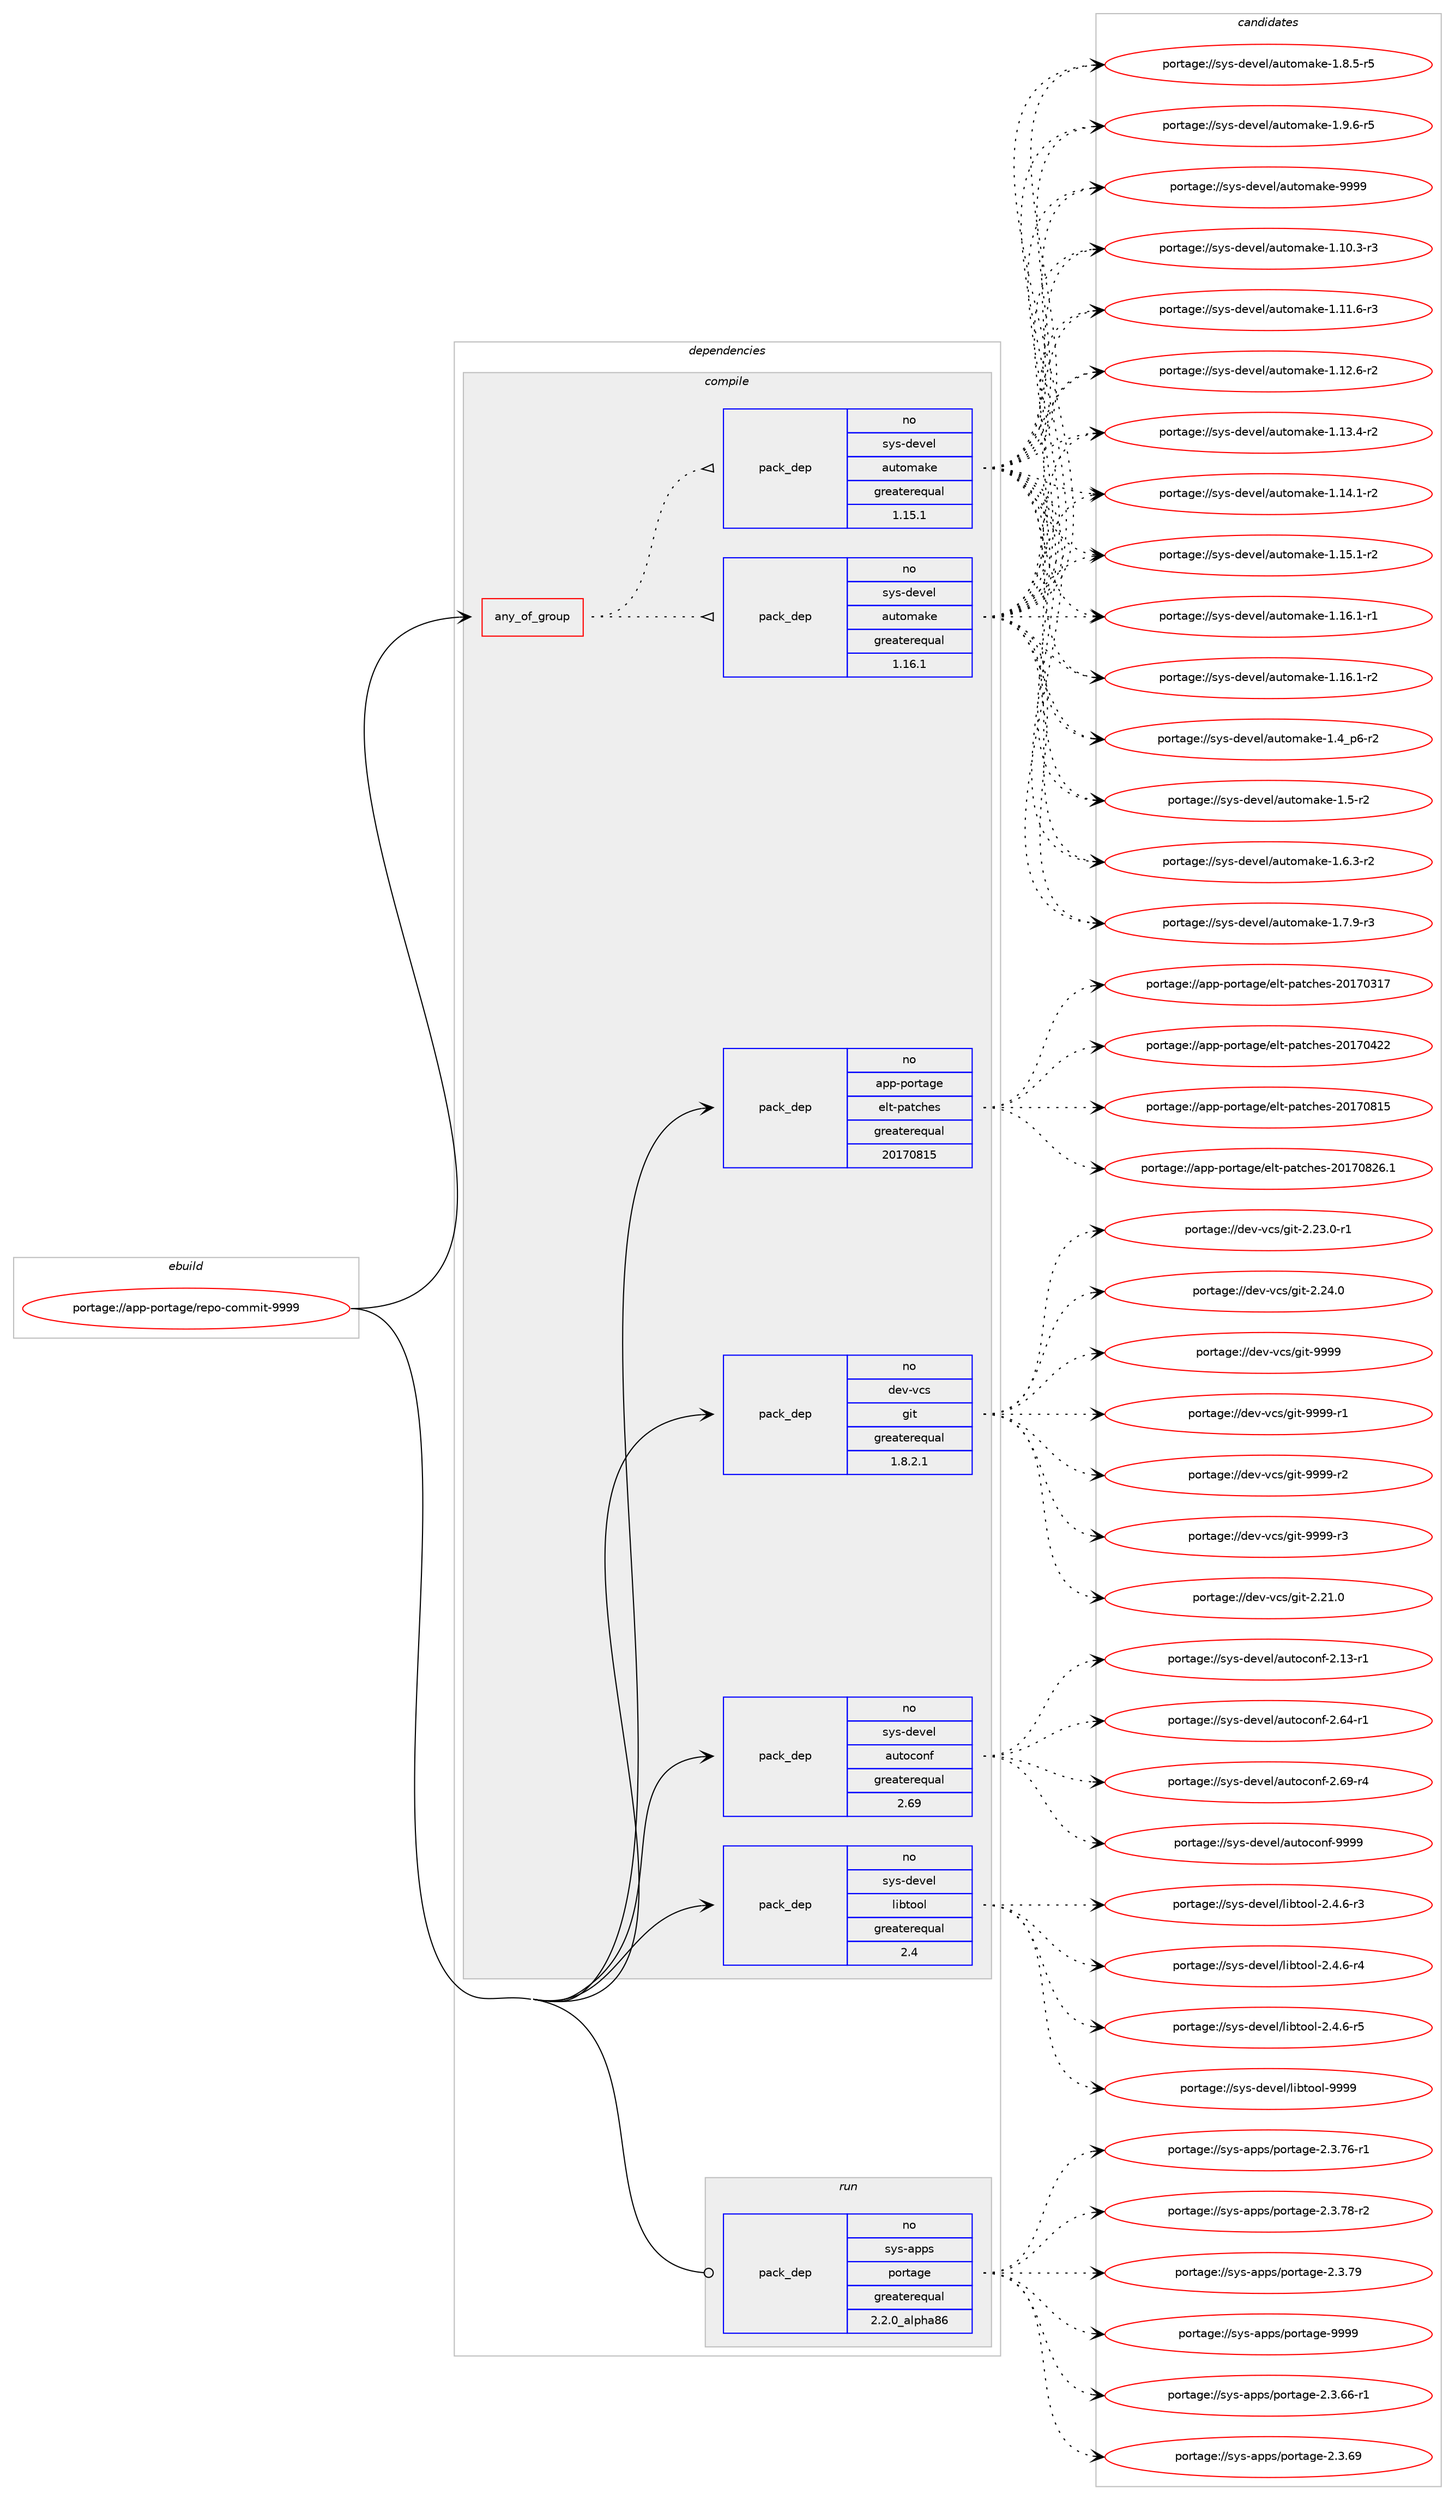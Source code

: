 digraph prolog {

# *************
# Graph options
# *************

newrank=true;
concentrate=true;
compound=true;
graph [rankdir=LR,fontname=Helvetica,fontsize=10,ranksep=1.5];#, ranksep=2.5, nodesep=0.2];
edge  [arrowhead=vee];
node  [fontname=Helvetica,fontsize=10];

# **********
# The ebuild
# **********

subgraph cluster_leftcol {
color=gray;
rank=same;
label=<<i>ebuild</i>>;
id [label="portage://app-portage/repo-commit-9999", color=red, width=4, href="../app-portage/repo-commit-9999.svg"];
}

# ****************
# The dependencies
# ****************

subgraph cluster_midcol {
color=gray;
label=<<i>dependencies</i>>;
subgraph cluster_compile {
fillcolor="#eeeeee";
style=filled;
label=<<i>compile</i>>;
subgraph any687 {
dependency42264 [label=<<TABLE BORDER="0" CELLBORDER="1" CELLSPACING="0" CELLPADDING="4"><TR><TD CELLPADDING="10">any_of_group</TD></TR></TABLE>>, shape=none, color=red];subgraph pack31131 {
dependency42265 [label=<<TABLE BORDER="0" CELLBORDER="1" CELLSPACING="0" CELLPADDING="4" WIDTH="220"><TR><TD ROWSPAN="6" CELLPADDING="30">pack_dep</TD></TR><TR><TD WIDTH="110">no</TD></TR><TR><TD>sys-devel</TD></TR><TR><TD>automake</TD></TR><TR><TD>greaterequal</TD></TR><TR><TD>1.16.1</TD></TR></TABLE>>, shape=none, color=blue];
}
dependency42264:e -> dependency42265:w [weight=20,style="dotted",arrowhead="oinv"];
subgraph pack31132 {
dependency42266 [label=<<TABLE BORDER="0" CELLBORDER="1" CELLSPACING="0" CELLPADDING="4" WIDTH="220"><TR><TD ROWSPAN="6" CELLPADDING="30">pack_dep</TD></TR><TR><TD WIDTH="110">no</TD></TR><TR><TD>sys-devel</TD></TR><TR><TD>automake</TD></TR><TR><TD>greaterequal</TD></TR><TR><TD>1.15.1</TD></TR></TABLE>>, shape=none, color=blue];
}
dependency42264:e -> dependency42266:w [weight=20,style="dotted",arrowhead="oinv"];
}
id:e -> dependency42264:w [weight=20,style="solid",arrowhead="vee"];
subgraph pack31133 {
dependency42267 [label=<<TABLE BORDER="0" CELLBORDER="1" CELLSPACING="0" CELLPADDING="4" WIDTH="220"><TR><TD ROWSPAN="6" CELLPADDING="30">pack_dep</TD></TR><TR><TD WIDTH="110">no</TD></TR><TR><TD>app-portage</TD></TR><TR><TD>elt-patches</TD></TR><TR><TD>greaterequal</TD></TR><TR><TD>20170815</TD></TR></TABLE>>, shape=none, color=blue];
}
id:e -> dependency42267:w [weight=20,style="solid",arrowhead="vee"];
subgraph pack31134 {
dependency42268 [label=<<TABLE BORDER="0" CELLBORDER="1" CELLSPACING="0" CELLPADDING="4" WIDTH="220"><TR><TD ROWSPAN="6" CELLPADDING="30">pack_dep</TD></TR><TR><TD WIDTH="110">no</TD></TR><TR><TD>dev-vcs</TD></TR><TR><TD>git</TD></TR><TR><TD>greaterequal</TD></TR><TR><TD>1.8.2.1</TD></TR></TABLE>>, shape=none, color=blue];
}
id:e -> dependency42268:w [weight=20,style="solid",arrowhead="vee"];
subgraph pack31135 {
dependency42269 [label=<<TABLE BORDER="0" CELLBORDER="1" CELLSPACING="0" CELLPADDING="4" WIDTH="220"><TR><TD ROWSPAN="6" CELLPADDING="30">pack_dep</TD></TR><TR><TD WIDTH="110">no</TD></TR><TR><TD>sys-devel</TD></TR><TR><TD>autoconf</TD></TR><TR><TD>greaterequal</TD></TR><TR><TD>2.69</TD></TR></TABLE>>, shape=none, color=blue];
}
id:e -> dependency42269:w [weight=20,style="solid",arrowhead="vee"];
subgraph pack31136 {
dependency42270 [label=<<TABLE BORDER="0" CELLBORDER="1" CELLSPACING="0" CELLPADDING="4" WIDTH="220"><TR><TD ROWSPAN="6" CELLPADDING="30">pack_dep</TD></TR><TR><TD WIDTH="110">no</TD></TR><TR><TD>sys-devel</TD></TR><TR><TD>libtool</TD></TR><TR><TD>greaterequal</TD></TR><TR><TD>2.4</TD></TR></TABLE>>, shape=none, color=blue];
}
id:e -> dependency42270:w [weight=20,style="solid",arrowhead="vee"];
}
subgraph cluster_compileandrun {
fillcolor="#eeeeee";
style=filled;
label=<<i>compile and run</i>>;
}
subgraph cluster_run {
fillcolor="#eeeeee";
style=filled;
label=<<i>run</i>>;
subgraph pack31137 {
dependency42271 [label=<<TABLE BORDER="0" CELLBORDER="1" CELLSPACING="0" CELLPADDING="4" WIDTH="220"><TR><TD ROWSPAN="6" CELLPADDING="30">pack_dep</TD></TR><TR><TD WIDTH="110">no</TD></TR><TR><TD>sys-apps</TD></TR><TR><TD>portage</TD></TR><TR><TD>greaterequal</TD></TR><TR><TD>2.2.0_alpha86</TD></TR></TABLE>>, shape=none, color=blue];
}
id:e -> dependency42271:w [weight=20,style="solid",arrowhead="odot"];
}
}

# **************
# The candidates
# **************

subgraph cluster_choices {
rank=same;
color=gray;
label=<<i>candidates</i>>;

subgraph choice31131 {
color=black;
nodesep=1;
choiceportage11512111545100101118101108479711711611110997107101454946494846514511451 [label="portage://sys-devel/automake-1.10.3-r3", color=red, width=4,href="../sys-devel/automake-1.10.3-r3.svg"];
choiceportage11512111545100101118101108479711711611110997107101454946494946544511451 [label="portage://sys-devel/automake-1.11.6-r3", color=red, width=4,href="../sys-devel/automake-1.11.6-r3.svg"];
choiceportage11512111545100101118101108479711711611110997107101454946495046544511450 [label="portage://sys-devel/automake-1.12.6-r2", color=red, width=4,href="../sys-devel/automake-1.12.6-r2.svg"];
choiceportage11512111545100101118101108479711711611110997107101454946495146524511450 [label="portage://sys-devel/automake-1.13.4-r2", color=red, width=4,href="../sys-devel/automake-1.13.4-r2.svg"];
choiceportage11512111545100101118101108479711711611110997107101454946495246494511450 [label="portage://sys-devel/automake-1.14.1-r2", color=red, width=4,href="../sys-devel/automake-1.14.1-r2.svg"];
choiceportage11512111545100101118101108479711711611110997107101454946495346494511450 [label="portage://sys-devel/automake-1.15.1-r2", color=red, width=4,href="../sys-devel/automake-1.15.1-r2.svg"];
choiceportage11512111545100101118101108479711711611110997107101454946495446494511449 [label="portage://sys-devel/automake-1.16.1-r1", color=red, width=4,href="../sys-devel/automake-1.16.1-r1.svg"];
choiceportage11512111545100101118101108479711711611110997107101454946495446494511450 [label="portage://sys-devel/automake-1.16.1-r2", color=red, width=4,href="../sys-devel/automake-1.16.1-r2.svg"];
choiceportage115121115451001011181011084797117116111109971071014549465295112544511450 [label="portage://sys-devel/automake-1.4_p6-r2", color=red, width=4,href="../sys-devel/automake-1.4_p6-r2.svg"];
choiceportage11512111545100101118101108479711711611110997107101454946534511450 [label="portage://sys-devel/automake-1.5-r2", color=red, width=4,href="../sys-devel/automake-1.5-r2.svg"];
choiceportage115121115451001011181011084797117116111109971071014549465446514511450 [label="portage://sys-devel/automake-1.6.3-r2", color=red, width=4,href="../sys-devel/automake-1.6.3-r2.svg"];
choiceportage115121115451001011181011084797117116111109971071014549465546574511451 [label="portage://sys-devel/automake-1.7.9-r3", color=red, width=4,href="../sys-devel/automake-1.7.9-r3.svg"];
choiceportage115121115451001011181011084797117116111109971071014549465646534511453 [label="portage://sys-devel/automake-1.8.5-r5", color=red, width=4,href="../sys-devel/automake-1.8.5-r5.svg"];
choiceportage115121115451001011181011084797117116111109971071014549465746544511453 [label="portage://sys-devel/automake-1.9.6-r5", color=red, width=4,href="../sys-devel/automake-1.9.6-r5.svg"];
choiceportage115121115451001011181011084797117116111109971071014557575757 [label="portage://sys-devel/automake-9999", color=red, width=4,href="../sys-devel/automake-9999.svg"];
dependency42265:e -> choiceportage11512111545100101118101108479711711611110997107101454946494846514511451:w [style=dotted,weight="100"];
dependency42265:e -> choiceportage11512111545100101118101108479711711611110997107101454946494946544511451:w [style=dotted,weight="100"];
dependency42265:e -> choiceportage11512111545100101118101108479711711611110997107101454946495046544511450:w [style=dotted,weight="100"];
dependency42265:e -> choiceportage11512111545100101118101108479711711611110997107101454946495146524511450:w [style=dotted,weight="100"];
dependency42265:e -> choiceportage11512111545100101118101108479711711611110997107101454946495246494511450:w [style=dotted,weight="100"];
dependency42265:e -> choiceportage11512111545100101118101108479711711611110997107101454946495346494511450:w [style=dotted,weight="100"];
dependency42265:e -> choiceportage11512111545100101118101108479711711611110997107101454946495446494511449:w [style=dotted,weight="100"];
dependency42265:e -> choiceportage11512111545100101118101108479711711611110997107101454946495446494511450:w [style=dotted,weight="100"];
dependency42265:e -> choiceportage115121115451001011181011084797117116111109971071014549465295112544511450:w [style=dotted,weight="100"];
dependency42265:e -> choiceportage11512111545100101118101108479711711611110997107101454946534511450:w [style=dotted,weight="100"];
dependency42265:e -> choiceportage115121115451001011181011084797117116111109971071014549465446514511450:w [style=dotted,weight="100"];
dependency42265:e -> choiceportage115121115451001011181011084797117116111109971071014549465546574511451:w [style=dotted,weight="100"];
dependency42265:e -> choiceportage115121115451001011181011084797117116111109971071014549465646534511453:w [style=dotted,weight="100"];
dependency42265:e -> choiceportage115121115451001011181011084797117116111109971071014549465746544511453:w [style=dotted,weight="100"];
dependency42265:e -> choiceportage115121115451001011181011084797117116111109971071014557575757:w [style=dotted,weight="100"];
}
subgraph choice31132 {
color=black;
nodesep=1;
choiceportage11512111545100101118101108479711711611110997107101454946494846514511451 [label="portage://sys-devel/automake-1.10.3-r3", color=red, width=4,href="../sys-devel/automake-1.10.3-r3.svg"];
choiceportage11512111545100101118101108479711711611110997107101454946494946544511451 [label="portage://sys-devel/automake-1.11.6-r3", color=red, width=4,href="../sys-devel/automake-1.11.6-r3.svg"];
choiceportage11512111545100101118101108479711711611110997107101454946495046544511450 [label="portage://sys-devel/automake-1.12.6-r2", color=red, width=4,href="../sys-devel/automake-1.12.6-r2.svg"];
choiceportage11512111545100101118101108479711711611110997107101454946495146524511450 [label="portage://sys-devel/automake-1.13.4-r2", color=red, width=4,href="../sys-devel/automake-1.13.4-r2.svg"];
choiceportage11512111545100101118101108479711711611110997107101454946495246494511450 [label="portage://sys-devel/automake-1.14.1-r2", color=red, width=4,href="../sys-devel/automake-1.14.1-r2.svg"];
choiceportage11512111545100101118101108479711711611110997107101454946495346494511450 [label="portage://sys-devel/automake-1.15.1-r2", color=red, width=4,href="../sys-devel/automake-1.15.1-r2.svg"];
choiceportage11512111545100101118101108479711711611110997107101454946495446494511449 [label="portage://sys-devel/automake-1.16.1-r1", color=red, width=4,href="../sys-devel/automake-1.16.1-r1.svg"];
choiceportage11512111545100101118101108479711711611110997107101454946495446494511450 [label="portage://sys-devel/automake-1.16.1-r2", color=red, width=4,href="../sys-devel/automake-1.16.1-r2.svg"];
choiceportage115121115451001011181011084797117116111109971071014549465295112544511450 [label="portage://sys-devel/automake-1.4_p6-r2", color=red, width=4,href="../sys-devel/automake-1.4_p6-r2.svg"];
choiceportage11512111545100101118101108479711711611110997107101454946534511450 [label="portage://sys-devel/automake-1.5-r2", color=red, width=4,href="../sys-devel/automake-1.5-r2.svg"];
choiceportage115121115451001011181011084797117116111109971071014549465446514511450 [label="portage://sys-devel/automake-1.6.3-r2", color=red, width=4,href="../sys-devel/automake-1.6.3-r2.svg"];
choiceportage115121115451001011181011084797117116111109971071014549465546574511451 [label="portage://sys-devel/automake-1.7.9-r3", color=red, width=4,href="../sys-devel/automake-1.7.9-r3.svg"];
choiceportage115121115451001011181011084797117116111109971071014549465646534511453 [label="portage://sys-devel/automake-1.8.5-r5", color=red, width=4,href="../sys-devel/automake-1.8.5-r5.svg"];
choiceportage115121115451001011181011084797117116111109971071014549465746544511453 [label="portage://sys-devel/automake-1.9.6-r5", color=red, width=4,href="../sys-devel/automake-1.9.6-r5.svg"];
choiceportage115121115451001011181011084797117116111109971071014557575757 [label="portage://sys-devel/automake-9999", color=red, width=4,href="../sys-devel/automake-9999.svg"];
dependency42266:e -> choiceportage11512111545100101118101108479711711611110997107101454946494846514511451:w [style=dotted,weight="100"];
dependency42266:e -> choiceportage11512111545100101118101108479711711611110997107101454946494946544511451:w [style=dotted,weight="100"];
dependency42266:e -> choiceportage11512111545100101118101108479711711611110997107101454946495046544511450:w [style=dotted,weight="100"];
dependency42266:e -> choiceportage11512111545100101118101108479711711611110997107101454946495146524511450:w [style=dotted,weight="100"];
dependency42266:e -> choiceportage11512111545100101118101108479711711611110997107101454946495246494511450:w [style=dotted,weight="100"];
dependency42266:e -> choiceportage11512111545100101118101108479711711611110997107101454946495346494511450:w [style=dotted,weight="100"];
dependency42266:e -> choiceportage11512111545100101118101108479711711611110997107101454946495446494511449:w [style=dotted,weight="100"];
dependency42266:e -> choiceportage11512111545100101118101108479711711611110997107101454946495446494511450:w [style=dotted,weight="100"];
dependency42266:e -> choiceportage115121115451001011181011084797117116111109971071014549465295112544511450:w [style=dotted,weight="100"];
dependency42266:e -> choiceportage11512111545100101118101108479711711611110997107101454946534511450:w [style=dotted,weight="100"];
dependency42266:e -> choiceportage115121115451001011181011084797117116111109971071014549465446514511450:w [style=dotted,weight="100"];
dependency42266:e -> choiceportage115121115451001011181011084797117116111109971071014549465546574511451:w [style=dotted,weight="100"];
dependency42266:e -> choiceportage115121115451001011181011084797117116111109971071014549465646534511453:w [style=dotted,weight="100"];
dependency42266:e -> choiceportage115121115451001011181011084797117116111109971071014549465746544511453:w [style=dotted,weight="100"];
dependency42266:e -> choiceportage115121115451001011181011084797117116111109971071014557575757:w [style=dotted,weight="100"];
}
subgraph choice31133 {
color=black;
nodesep=1;
choiceportage97112112451121111141169710310147101108116451129711699104101115455048495548514955 [label="portage://app-portage/elt-patches-20170317", color=red, width=4,href="../app-portage/elt-patches-20170317.svg"];
choiceportage97112112451121111141169710310147101108116451129711699104101115455048495548525050 [label="portage://app-portage/elt-patches-20170422", color=red, width=4,href="../app-portage/elt-patches-20170422.svg"];
choiceportage97112112451121111141169710310147101108116451129711699104101115455048495548564953 [label="portage://app-portage/elt-patches-20170815", color=red, width=4,href="../app-portage/elt-patches-20170815.svg"];
choiceportage971121124511211111411697103101471011081164511297116991041011154550484955485650544649 [label="portage://app-portage/elt-patches-20170826.1", color=red, width=4,href="../app-portage/elt-patches-20170826.1.svg"];
dependency42267:e -> choiceportage97112112451121111141169710310147101108116451129711699104101115455048495548514955:w [style=dotted,weight="100"];
dependency42267:e -> choiceportage97112112451121111141169710310147101108116451129711699104101115455048495548525050:w [style=dotted,weight="100"];
dependency42267:e -> choiceportage97112112451121111141169710310147101108116451129711699104101115455048495548564953:w [style=dotted,weight="100"];
dependency42267:e -> choiceportage971121124511211111411697103101471011081164511297116991041011154550484955485650544649:w [style=dotted,weight="100"];
}
subgraph choice31134 {
color=black;
nodesep=1;
choiceportage10010111845118991154710310511645504650494648 [label="portage://dev-vcs/git-2.21.0", color=red, width=4,href="../dev-vcs/git-2.21.0.svg"];
choiceportage100101118451189911547103105116455046505146484511449 [label="portage://dev-vcs/git-2.23.0-r1", color=red, width=4,href="../dev-vcs/git-2.23.0-r1.svg"];
choiceportage10010111845118991154710310511645504650524648 [label="portage://dev-vcs/git-2.24.0", color=red, width=4,href="../dev-vcs/git-2.24.0.svg"];
choiceportage1001011184511899115471031051164557575757 [label="portage://dev-vcs/git-9999", color=red, width=4,href="../dev-vcs/git-9999.svg"];
choiceportage10010111845118991154710310511645575757574511449 [label="portage://dev-vcs/git-9999-r1", color=red, width=4,href="../dev-vcs/git-9999-r1.svg"];
choiceportage10010111845118991154710310511645575757574511450 [label="portage://dev-vcs/git-9999-r2", color=red, width=4,href="../dev-vcs/git-9999-r2.svg"];
choiceportage10010111845118991154710310511645575757574511451 [label="portage://dev-vcs/git-9999-r3", color=red, width=4,href="../dev-vcs/git-9999-r3.svg"];
dependency42268:e -> choiceportage10010111845118991154710310511645504650494648:w [style=dotted,weight="100"];
dependency42268:e -> choiceportage100101118451189911547103105116455046505146484511449:w [style=dotted,weight="100"];
dependency42268:e -> choiceportage10010111845118991154710310511645504650524648:w [style=dotted,weight="100"];
dependency42268:e -> choiceportage1001011184511899115471031051164557575757:w [style=dotted,weight="100"];
dependency42268:e -> choiceportage10010111845118991154710310511645575757574511449:w [style=dotted,weight="100"];
dependency42268:e -> choiceportage10010111845118991154710310511645575757574511450:w [style=dotted,weight="100"];
dependency42268:e -> choiceportage10010111845118991154710310511645575757574511451:w [style=dotted,weight="100"];
}
subgraph choice31135 {
color=black;
nodesep=1;
choiceportage1151211154510010111810110847971171161119911111010245504649514511449 [label="portage://sys-devel/autoconf-2.13-r1", color=red, width=4,href="../sys-devel/autoconf-2.13-r1.svg"];
choiceportage1151211154510010111810110847971171161119911111010245504654524511449 [label="portage://sys-devel/autoconf-2.64-r1", color=red, width=4,href="../sys-devel/autoconf-2.64-r1.svg"];
choiceportage1151211154510010111810110847971171161119911111010245504654574511452 [label="portage://sys-devel/autoconf-2.69-r4", color=red, width=4,href="../sys-devel/autoconf-2.69-r4.svg"];
choiceportage115121115451001011181011084797117116111991111101024557575757 [label="portage://sys-devel/autoconf-9999", color=red, width=4,href="../sys-devel/autoconf-9999.svg"];
dependency42269:e -> choiceportage1151211154510010111810110847971171161119911111010245504649514511449:w [style=dotted,weight="100"];
dependency42269:e -> choiceportage1151211154510010111810110847971171161119911111010245504654524511449:w [style=dotted,weight="100"];
dependency42269:e -> choiceportage1151211154510010111810110847971171161119911111010245504654574511452:w [style=dotted,weight="100"];
dependency42269:e -> choiceportage115121115451001011181011084797117116111991111101024557575757:w [style=dotted,weight="100"];
}
subgraph choice31136 {
color=black;
nodesep=1;
choiceportage1151211154510010111810110847108105981161111111084550465246544511451 [label="portage://sys-devel/libtool-2.4.6-r3", color=red, width=4,href="../sys-devel/libtool-2.4.6-r3.svg"];
choiceportage1151211154510010111810110847108105981161111111084550465246544511452 [label="portage://sys-devel/libtool-2.4.6-r4", color=red, width=4,href="../sys-devel/libtool-2.4.6-r4.svg"];
choiceportage1151211154510010111810110847108105981161111111084550465246544511453 [label="portage://sys-devel/libtool-2.4.6-r5", color=red, width=4,href="../sys-devel/libtool-2.4.6-r5.svg"];
choiceportage1151211154510010111810110847108105981161111111084557575757 [label="portage://sys-devel/libtool-9999", color=red, width=4,href="../sys-devel/libtool-9999.svg"];
dependency42270:e -> choiceportage1151211154510010111810110847108105981161111111084550465246544511451:w [style=dotted,weight="100"];
dependency42270:e -> choiceportage1151211154510010111810110847108105981161111111084550465246544511452:w [style=dotted,weight="100"];
dependency42270:e -> choiceportage1151211154510010111810110847108105981161111111084550465246544511453:w [style=dotted,weight="100"];
dependency42270:e -> choiceportage1151211154510010111810110847108105981161111111084557575757:w [style=dotted,weight="100"];
}
subgraph choice31137 {
color=black;
nodesep=1;
choiceportage11512111545971121121154711211111411697103101455046514654544511449 [label="portage://sys-apps/portage-2.3.66-r1", color=red, width=4,href="../sys-apps/portage-2.3.66-r1.svg"];
choiceportage1151211154597112112115471121111141169710310145504651465457 [label="portage://sys-apps/portage-2.3.69", color=red, width=4,href="../sys-apps/portage-2.3.69.svg"];
choiceportage11512111545971121121154711211111411697103101455046514655544511449 [label="portage://sys-apps/portage-2.3.76-r1", color=red, width=4,href="../sys-apps/portage-2.3.76-r1.svg"];
choiceportage11512111545971121121154711211111411697103101455046514655564511450 [label="portage://sys-apps/portage-2.3.78-r2", color=red, width=4,href="../sys-apps/portage-2.3.78-r2.svg"];
choiceportage1151211154597112112115471121111141169710310145504651465557 [label="portage://sys-apps/portage-2.3.79", color=red, width=4,href="../sys-apps/portage-2.3.79.svg"];
choiceportage115121115459711211211547112111114116971031014557575757 [label="portage://sys-apps/portage-9999", color=red, width=4,href="../sys-apps/portage-9999.svg"];
dependency42271:e -> choiceportage11512111545971121121154711211111411697103101455046514654544511449:w [style=dotted,weight="100"];
dependency42271:e -> choiceportage1151211154597112112115471121111141169710310145504651465457:w [style=dotted,weight="100"];
dependency42271:e -> choiceportage11512111545971121121154711211111411697103101455046514655544511449:w [style=dotted,weight="100"];
dependency42271:e -> choiceportage11512111545971121121154711211111411697103101455046514655564511450:w [style=dotted,weight="100"];
dependency42271:e -> choiceportage1151211154597112112115471121111141169710310145504651465557:w [style=dotted,weight="100"];
dependency42271:e -> choiceportage115121115459711211211547112111114116971031014557575757:w [style=dotted,weight="100"];
}
}

}
